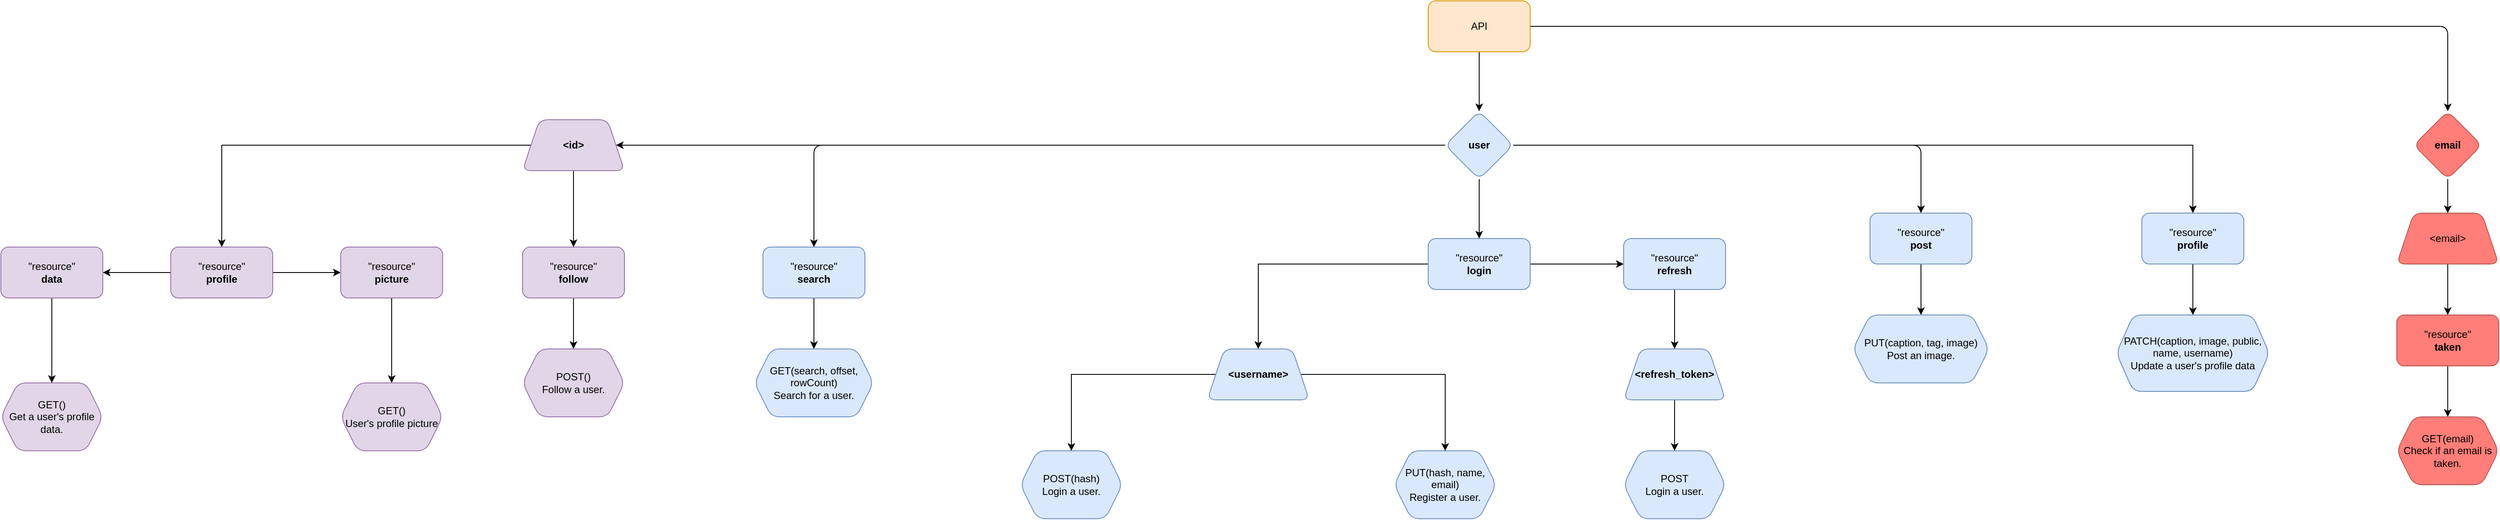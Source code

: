 <mxfile version="14.1.8" type="device"><diagram id="C5RBs43oDa-KdzZeNtuy" name="Page-1"><mxGraphModel dx="2600" dy="600" grid="1" gridSize="10" guides="1" tooltips="1" connect="1" arrows="1" fold="1" page="1" pageScale="1" pageWidth="827" pageHeight="1169" background="none" math="0" shadow="0"><root><mxCell id="WIyWlLk6GJQsqaUBKTNV-0"/><mxCell id="WIyWlLk6GJQsqaUBKTNV-1" parent="WIyWlLk6GJQsqaUBKTNV-0"/><mxCell id="qwiaXzNyyRg8c2Ssjbc4-4" value="" style="edgeStyle=orthogonalEdgeStyle;orthogonalLoop=1;jettySize=auto;html=1;" parent="WIyWlLk6GJQsqaUBKTNV-1" source="qwiaXzNyyRg8c2Ssjbc4-0" target="qwiaXzNyyRg8c2Ssjbc4-3" edge="1"><mxGeometry relative="1" as="geometry"/></mxCell><mxCell id="qwiaXzNyyRg8c2Ssjbc4-24" value="" style="edgeStyle=orthogonalEdgeStyle;orthogonalLoop=1;jettySize=auto;html=1;" parent="WIyWlLk6GJQsqaUBKTNV-1" source="qwiaXzNyyRg8c2Ssjbc4-0" target="qwiaXzNyyRg8c2Ssjbc4-23" edge="1"><mxGeometry relative="1" as="geometry"/></mxCell><mxCell id="qwiaXzNyyRg8c2Ssjbc4-0" value="API" style="whiteSpace=wrap;html=1;fillColor=#ffe6cc;strokeColor=#d79b00;rounded=1;" parent="WIyWlLk6GJQsqaUBKTNV-1" vertex="1"><mxGeometry x="360" y="30" width="120" height="60" as="geometry"/></mxCell><mxCell id="qwiaXzNyyRg8c2Ssjbc4-6" value="" style="edgeStyle=orthogonalEdgeStyle;orthogonalLoop=1;jettySize=auto;html=1;" parent="WIyWlLk6GJQsqaUBKTNV-1" source="qwiaXzNyyRg8c2Ssjbc4-3" target="qwiaXzNyyRg8c2Ssjbc4-5" edge="1"><mxGeometry relative="1" as="geometry"/></mxCell><mxCell id="qwiaXzNyyRg8c2Ssjbc4-8" value="" style="edgeStyle=orthogonalEdgeStyle;orthogonalLoop=1;jettySize=auto;html=1;" parent="WIyWlLk6GJQsqaUBKTNV-1" source="qwiaXzNyyRg8c2Ssjbc4-3" target="qwiaXzNyyRg8c2Ssjbc4-7" edge="1"><mxGeometry relative="1" as="geometry"/></mxCell><mxCell id="qwiaXzNyyRg8c2Ssjbc4-10" value="" style="edgeStyle=orthogonalEdgeStyle;orthogonalLoop=1;jettySize=auto;html=1;" parent="WIyWlLk6GJQsqaUBKTNV-1" source="qwiaXzNyyRg8c2Ssjbc4-3" target="qwiaXzNyyRg8c2Ssjbc4-9" edge="1"><mxGeometry relative="1" as="geometry"/></mxCell><mxCell id="kA6xWOmfYJ0jVYO5Uvoe-8" style="edgeStyle=orthogonalEdgeStyle;rounded=0;orthogonalLoop=1;jettySize=auto;html=1;entryX=1;entryY=0.5;entryDx=0;entryDy=0;" parent="WIyWlLk6GJQsqaUBKTNV-1" source="qwiaXzNyyRg8c2Ssjbc4-3" target="kA6xWOmfYJ0jVYO5Uvoe-4" edge="1"><mxGeometry relative="1" as="geometry"><mxPoint x="-200" y="170" as="targetPoint"/></mxGeometry></mxCell><mxCell id="BmaePWqrkdVZU0Os2W0W-12" style="edgeStyle=orthogonalEdgeStyle;rounded=0;orthogonalLoop=1;jettySize=auto;html=1;entryX=0.5;entryY=0;entryDx=0;entryDy=0;" parent="WIyWlLk6GJQsqaUBKTNV-1" source="qwiaXzNyyRg8c2Ssjbc4-3" target="BmaePWqrkdVZU0Os2W0W-11" edge="1"><mxGeometry relative="1" as="geometry"/></mxCell><mxCell id="qwiaXzNyyRg8c2Ssjbc4-3" value="&lt;b&gt;user&lt;/b&gt;" style="rhombus;whiteSpace=wrap;html=1;strokeColor=#6c8ebf;fillColor=#dae8fc;shadow=0;rounded=1;" parent="WIyWlLk6GJQsqaUBKTNV-1" vertex="1"><mxGeometry x="380" y="160" width="80" height="80" as="geometry"/></mxCell><mxCell id="qwiaXzNyyRg8c2Ssjbc4-12" value="" style="edgeStyle=orthogonalEdgeStyle;orthogonalLoop=1;jettySize=auto;html=1;" parent="WIyWlLk6GJQsqaUBKTNV-1" source="qwiaXzNyyRg8c2Ssjbc4-5" target="qwiaXzNyyRg8c2Ssjbc4-11" edge="1"><mxGeometry relative="1" as="geometry"/></mxCell><mxCell id="qwiaXzNyyRg8c2Ssjbc4-5" value="&quot;resource&quot;&lt;br&gt;&lt;b&gt;search&lt;/b&gt;" style="whiteSpace=wrap;html=1;strokeColor=#6c8ebf;fillColor=#dae8fc;rounded=1;" parent="WIyWlLk6GJQsqaUBKTNV-1" vertex="1"><mxGeometry x="-423" y="320" width="120" height="60" as="geometry"/></mxCell><mxCell id="kA6xWOmfYJ0jVYO5Uvoe-1" value="" style="edgeStyle=orthogonalEdgeStyle;rounded=0;orthogonalLoop=1;jettySize=auto;html=1;" parent="WIyWlLk6GJQsqaUBKTNV-1" source="qwiaXzNyyRg8c2Ssjbc4-7" target="kA6xWOmfYJ0jVYO5Uvoe-0" edge="1"><mxGeometry relative="1" as="geometry"/></mxCell><mxCell id="2i7ixEvURKw8tOx6tujT-6" value="" style="edgeStyle=orthogonalEdgeStyle;rounded=0;orthogonalLoop=1;jettySize=auto;html=1;" parent="WIyWlLk6GJQsqaUBKTNV-1" source="qwiaXzNyyRg8c2Ssjbc4-7" target="2i7ixEvURKw8tOx6tujT-5" edge="1"><mxGeometry relative="1" as="geometry"/></mxCell><mxCell id="qwiaXzNyyRg8c2Ssjbc4-7" value="&quot;resource&quot;&lt;br&gt;&lt;b&gt;login&lt;/b&gt;" style="whiteSpace=wrap;html=1;strokeColor=#6c8ebf;rounded=1;fillColor=#DAE8FC;" parent="WIyWlLk6GJQsqaUBKTNV-1" vertex="1"><mxGeometry x="360" y="310" width="120" height="60" as="geometry"/></mxCell><mxCell id="qwiaXzNyyRg8c2Ssjbc4-18" value="" style="edgeStyle=orthogonalEdgeStyle;orthogonalLoop=1;jettySize=auto;html=1;" parent="WIyWlLk6GJQsqaUBKTNV-1" source="qwiaXzNyyRg8c2Ssjbc4-9" target="qwiaXzNyyRg8c2Ssjbc4-17" edge="1"><mxGeometry relative="1" as="geometry"/></mxCell><mxCell id="qwiaXzNyyRg8c2Ssjbc4-9" value="&quot;resource&quot;&lt;br&gt;&lt;b&gt;post&lt;/b&gt;" style="whiteSpace=wrap;html=1;strokeColor=#6c8ebf;fillColor=#dae8fc;rounded=1;" parent="WIyWlLk6GJQsqaUBKTNV-1" vertex="1"><mxGeometry x="880" y="280" width="120" height="60" as="geometry"/></mxCell><mxCell id="qwiaXzNyyRg8c2Ssjbc4-11" value="GET(search, offset, rowCount)&lt;br&gt;Search for a user." style="shape=hexagon;perimeter=hexagonPerimeter2;whiteSpace=wrap;html=1;fixedSize=1;strokeColor=#6c8ebf;fillColor=#dae8fc;rounded=1;" parent="WIyWlLk6GJQsqaUBKTNV-1" vertex="1"><mxGeometry x="-433" y="440" width="140" height="80" as="geometry"/></mxCell><mxCell id="qwiaXzNyyRg8c2Ssjbc4-13" value="&lt;div&gt;POST(&lt;span&gt;hash)&lt;/span&gt;&lt;/div&gt;&lt;div&gt;Login a user.&lt;/div&gt;" style="shape=hexagon;perimeter=hexagonPerimeter2;whiteSpace=wrap;html=1;fixedSize=1;strokeColor=#6c8ebf;fillColor=#dae8fc;rounded=1;" parent="WIyWlLk6GJQsqaUBKTNV-1" vertex="1"><mxGeometry x="-120" y="560" width="120" height="80" as="geometry"/></mxCell><mxCell id="qwiaXzNyyRg8c2Ssjbc4-15" value="&lt;div&gt;PUT(hash, name, email)&lt;/div&gt;&lt;div&gt;Register a user.&lt;/div&gt;" style="shape=hexagon;perimeter=hexagonPerimeter2;whiteSpace=wrap;html=1;fixedSize=1;strokeColor=#6c8ebf;fillColor=#dae8fc;rounded=1;" parent="WIyWlLk6GJQsqaUBKTNV-1" vertex="1"><mxGeometry x="320" y="560" width="120" height="80" as="geometry"/></mxCell><mxCell id="qwiaXzNyyRg8c2Ssjbc4-17" value="&lt;div&gt;PUT(caption, tag, image)&lt;/div&gt;&lt;div&gt;Post an image.&lt;/div&gt;" style="shape=hexagon;perimeter=hexagonPerimeter2;whiteSpace=wrap;html=1;fixedSize=1;strokeColor=#6c8ebf;fillColor=#dae8fc;rounded=1;" parent="WIyWlLk6GJQsqaUBKTNV-1" vertex="1"><mxGeometry x="860" y="400" width="160" height="80" as="geometry"/></mxCell><mxCell id="kA6xWOmfYJ0jVYO5Uvoe-12" value="" style="edgeStyle=orthogonalEdgeStyle;rounded=0;orthogonalLoop=1;jettySize=auto;html=1;" parent="WIyWlLk6GJQsqaUBKTNV-1" source="qwiaXzNyyRg8c2Ssjbc4-23" target="kA6xWOmfYJ0jVYO5Uvoe-11" edge="1"><mxGeometry relative="1" as="geometry"/></mxCell><mxCell id="qwiaXzNyyRg8c2Ssjbc4-23" value="&lt;b&gt;email&lt;/b&gt;" style="rhombus;whiteSpace=wrap;html=1;strokeColor=#b85450;rounded=1;fillColor=#FF7E79;" parent="WIyWlLk6GJQsqaUBKTNV-1" vertex="1"><mxGeometry x="1520" y="160" width="80" height="80" as="geometry"/></mxCell><mxCell id="qwiaXzNyyRg8c2Ssjbc4-28" value="" style="edgeStyle=orthogonalEdgeStyle;orthogonalLoop=1;jettySize=auto;html=1;" parent="WIyWlLk6GJQsqaUBKTNV-1" source="qwiaXzNyyRg8c2Ssjbc4-25" target="qwiaXzNyyRg8c2Ssjbc4-27" edge="1"><mxGeometry relative="1" as="geometry"/></mxCell><mxCell id="qwiaXzNyyRg8c2Ssjbc4-25" value="&quot;resource&quot;&lt;br&gt;&lt;b&gt;taken&lt;/b&gt;" style="whiteSpace=wrap;html=1;strokeColor=#b85450;rounded=1;fillColor=#FF7E79;" parent="WIyWlLk6GJQsqaUBKTNV-1" vertex="1"><mxGeometry x="1500" y="400" width="120" height="60" as="geometry"/></mxCell><mxCell id="qwiaXzNyyRg8c2Ssjbc4-27" value="&lt;div&gt;GET(email)&lt;/div&gt;&lt;div&gt;Check if an email is taken.&lt;/div&gt;" style="shape=hexagon;perimeter=hexagonPerimeter2;whiteSpace=wrap;html=1;fixedSize=1;strokeColor=#b85450;rounded=1;fillColor=#FF7E79;" parent="WIyWlLk6GJQsqaUBKTNV-1" vertex="1"><mxGeometry x="1500" y="520" width="120" height="80" as="geometry"/></mxCell><mxCell id="kA6xWOmfYJ0jVYO5Uvoe-10" value="" style="edgeStyle=orthogonalEdgeStyle;rounded=0;orthogonalLoop=1;jettySize=auto;html=1;" parent="WIyWlLk6GJQsqaUBKTNV-1" source="qwiaXzNyyRg8c2Ssjbc4-29" target="qwiaXzNyyRg8c2Ssjbc4-31" edge="1"><mxGeometry relative="1" as="geometry"/></mxCell><mxCell id="qwiaXzNyyRg8c2Ssjbc4-29" value="&quot;resource&quot;&lt;br&gt;&lt;b&gt;follow&lt;/b&gt;" style="whiteSpace=wrap;html=1;strokeColor=#9673a6;fillColor=#e1d5e7;rounded=1;" parent="WIyWlLk6GJQsqaUBKTNV-1" vertex="1"><mxGeometry x="-706" y="320" width="120" height="60" as="geometry"/></mxCell><mxCell id="qwiaXzNyyRg8c2Ssjbc4-31" value="&lt;div&gt;POST()&lt;/div&gt;&lt;div&gt;Follow a user.&lt;br&gt;&lt;/div&gt;" style="shape=hexagon;perimeter=hexagonPerimeter2;whiteSpace=wrap;html=1;fixedSize=1;strokeColor=#9673a6;fillColor=#e1d5e7;rounded=1;" parent="WIyWlLk6GJQsqaUBKTNV-1" vertex="1"><mxGeometry x="-706" y="440" width="120" height="80" as="geometry"/></mxCell><mxCell id="kA6xWOmfYJ0jVYO5Uvoe-2" style="edgeStyle=orthogonalEdgeStyle;rounded=0;orthogonalLoop=1;jettySize=auto;html=1;entryX=0.5;entryY=0;entryDx=0;entryDy=0;" parent="WIyWlLk6GJQsqaUBKTNV-1" source="kA6xWOmfYJ0jVYO5Uvoe-0" target="qwiaXzNyyRg8c2Ssjbc4-13" edge="1"><mxGeometry relative="1" as="geometry"/></mxCell><mxCell id="kA6xWOmfYJ0jVYO5Uvoe-3" style="edgeStyle=orthogonalEdgeStyle;rounded=0;orthogonalLoop=1;jettySize=auto;html=1;entryX=0.5;entryY=0;entryDx=0;entryDy=0;" parent="WIyWlLk6GJQsqaUBKTNV-1" source="kA6xWOmfYJ0jVYO5Uvoe-0" target="qwiaXzNyyRg8c2Ssjbc4-15" edge="1"><mxGeometry relative="1" as="geometry"/></mxCell><mxCell id="kA6xWOmfYJ0jVYO5Uvoe-0" value="&lt;b&gt;&amp;lt;username&amp;gt;&lt;/b&gt;" style="shape=trapezoid;perimeter=trapezoidPerimeter;whiteSpace=wrap;html=1;fixedSize=1;rounded=1;strokeColor=#6c8ebf;fillColor=#dae8fc;" parent="WIyWlLk6GJQsqaUBKTNV-1" vertex="1"><mxGeometry x="100" y="440" width="120" height="60" as="geometry"/></mxCell><mxCell id="kA6xWOmfYJ0jVYO5Uvoe-9" value="" style="edgeStyle=orthogonalEdgeStyle;rounded=0;orthogonalLoop=1;jettySize=auto;html=1;" parent="WIyWlLk6GJQsqaUBKTNV-1" source="kA6xWOmfYJ0jVYO5Uvoe-4" target="qwiaXzNyyRg8c2Ssjbc4-29" edge="1"><mxGeometry relative="1" as="geometry"/></mxCell><mxCell id="pBkB0Z9ugbkbI7Pu7uuD-2" value="" style="edgeStyle=orthogonalEdgeStyle;rounded=0;orthogonalLoop=1;jettySize=auto;html=1;" parent="WIyWlLk6GJQsqaUBKTNV-1" source="kA6xWOmfYJ0jVYO5Uvoe-4" target="pBkB0Z9ugbkbI7Pu7uuD-1" edge="1"><mxGeometry relative="1" as="geometry"/></mxCell><mxCell id="kA6xWOmfYJ0jVYO5Uvoe-4" value="&lt;b&gt;&amp;lt;id&amp;gt;&lt;/b&gt;" style="shape=trapezoid;perimeter=trapezoidPerimeter;whiteSpace=wrap;html=1;fixedSize=1;rounded=1;strokeColor=#9673a6;fillColor=#e1d5e7;" parent="WIyWlLk6GJQsqaUBKTNV-1" vertex="1"><mxGeometry x="-706" y="170" width="120" height="60" as="geometry"/></mxCell><mxCell id="kA6xWOmfYJ0jVYO5Uvoe-13" value="" style="edgeStyle=orthogonalEdgeStyle;rounded=0;orthogonalLoop=1;jettySize=auto;html=1;" parent="WIyWlLk6GJQsqaUBKTNV-1" source="kA6xWOmfYJ0jVYO5Uvoe-11" target="qwiaXzNyyRg8c2Ssjbc4-25" edge="1"><mxGeometry relative="1" as="geometry"/></mxCell><mxCell id="kA6xWOmfYJ0jVYO5Uvoe-11" value="&amp;lt;email&amp;gt;" style="shape=trapezoid;perimeter=trapezoidPerimeter;whiteSpace=wrap;html=1;fixedSize=1;rounded=1;strokeColor=#b85450;fillColor=#FF7E79;" parent="WIyWlLk6GJQsqaUBKTNV-1" vertex="1"><mxGeometry x="1500" y="280" width="120" height="60" as="geometry"/></mxCell><mxCell id="2i7ixEvURKw8tOx6tujT-4" value="" style="edgeStyle=orthogonalEdgeStyle;rounded=0;orthogonalLoop=1;jettySize=auto;html=1;" parent="WIyWlLk6GJQsqaUBKTNV-1" source="2i7ixEvURKw8tOx6tujT-1" target="2i7ixEvURKw8tOx6tujT-3" edge="1"><mxGeometry relative="1" as="geometry"/></mxCell><mxCell id="2i7ixEvURKw8tOx6tujT-1" value="&lt;b&gt;&amp;lt;refresh_token&amp;gt;&lt;/b&gt;" style="shape=trapezoid;perimeter=trapezoidPerimeter;whiteSpace=wrap;html=1;fixedSize=1;rounded=1;strokeColor=#6c8ebf;fillColor=#DAE8FC;" parent="WIyWlLk6GJQsqaUBKTNV-1" vertex="1"><mxGeometry x="590" y="440" width="120" height="60" as="geometry"/></mxCell><mxCell id="2i7ixEvURKw8tOx6tujT-3" value="POST&lt;br&gt;Login a user." style="shape=hexagon;perimeter=hexagonPerimeter2;whiteSpace=wrap;html=1;fixedSize=1;rounded=1;strokeColor=#6c8ebf;fillColor=#DAE8FC;" parent="WIyWlLk6GJQsqaUBKTNV-1" vertex="1"><mxGeometry x="590" y="560" width="120" height="80" as="geometry"/></mxCell><mxCell id="2i7ixEvURKw8tOx6tujT-7" style="edgeStyle=orthogonalEdgeStyle;rounded=0;orthogonalLoop=1;jettySize=auto;html=1;" parent="WIyWlLk6GJQsqaUBKTNV-1" source="2i7ixEvURKw8tOx6tujT-5" target="2i7ixEvURKw8tOx6tujT-1" edge="1"><mxGeometry relative="1" as="geometry"/></mxCell><mxCell id="2i7ixEvURKw8tOx6tujT-5" value="&quot;resource&quot;&lt;br&gt;&lt;b&gt;refresh&lt;/b&gt;" style="whiteSpace=wrap;html=1;rounded=1;strokeColor=#6c8ebf;fillColor=#DAE8FC;" parent="WIyWlLk6GJQsqaUBKTNV-1" vertex="1"><mxGeometry x="590" y="310" width="120" height="60" as="geometry"/></mxCell><mxCell id="BmaePWqrkdVZU0Os2W0W-19" value="" style="edgeStyle=orthogonalEdgeStyle;rounded=0;orthogonalLoop=1;jettySize=auto;html=1;" parent="WIyWlLk6GJQsqaUBKTNV-1" source="BmaePWqrkdVZU0Os2W0W-11" target="BmaePWqrkdVZU0Os2W0W-18" edge="1"><mxGeometry relative="1" as="geometry"/></mxCell><mxCell id="BmaePWqrkdVZU0Os2W0W-11" value="&quot;resource&quot;&lt;br&gt;&lt;b&gt;profile&lt;/b&gt;" style="rounded=1;whiteSpace=wrap;html=1;fillColor=#dae8fc;strokeColor=#6c8ebf;" parent="WIyWlLk6GJQsqaUBKTNV-1" vertex="1"><mxGeometry x="1200" y="280" width="120" height="60" as="geometry"/></mxCell><mxCell id="BmaePWqrkdVZU0Os2W0W-18" value="PATCH(caption, image, public, name, username)&lt;br&gt;Update a user's profile data" style="shape=hexagon;perimeter=hexagonPerimeter2;whiteSpace=wrap;html=1;fixedSize=1;rounded=1;strokeColor=#6c8ebf;fillColor=#dae8fc;" parent="WIyWlLk6GJQsqaUBKTNV-1" vertex="1"><mxGeometry x="1170" y="400" width="180" height="90" as="geometry"/></mxCell><mxCell id="FnBWWF0_g8o72ThUkycZ-2" value="" style="edgeStyle=orthogonalEdgeStyle;rounded=0;orthogonalLoop=1;jettySize=auto;html=1;" parent="WIyWlLk6GJQsqaUBKTNV-1" source="pBkB0Z9ugbkbI7Pu7uuD-1" target="FnBWWF0_g8o72ThUkycZ-1" edge="1"><mxGeometry relative="1" as="geometry"/></mxCell><mxCell id="FnBWWF0_g8o72ThUkycZ-5" value="" style="edgeStyle=orthogonalEdgeStyle;rounded=0;orthogonalLoop=1;jettySize=auto;html=1;" parent="WIyWlLk6GJQsqaUBKTNV-1" source="pBkB0Z9ugbkbI7Pu7uuD-1" target="FnBWWF0_g8o72ThUkycZ-4" edge="1"><mxGeometry relative="1" as="geometry"/></mxCell><mxCell id="pBkB0Z9ugbkbI7Pu7uuD-1" value="&quot;resource&quot;&lt;br&gt;&lt;b&gt;profile&lt;/b&gt;" style="whiteSpace=wrap;html=1;rounded=1;strokeColor=#9673a6;fillColor=#e1d5e7;" parent="WIyWlLk6GJQsqaUBKTNV-1" vertex="1"><mxGeometry x="-1120" y="320" width="120" height="60" as="geometry"/></mxCell><mxCell id="pBkB0Z9ugbkbI7Pu7uuD-6" value="&lt;span&gt;GET()&lt;/span&gt;&lt;br&gt;&lt;span&gt;Get a user's profile data.&lt;br&gt;&lt;/span&gt;" style="shape=hexagon;perimeter=hexagonPerimeter2;whiteSpace=wrap;html=1;fixedSize=1;rounded=1;strokeColor=#9673a6;fillColor=#e1d5e7;" parent="WIyWlLk6GJQsqaUBKTNV-1" vertex="1"><mxGeometry x="-1320" y="480" width="120" height="80" as="geometry"/></mxCell><mxCell id="FnBWWF0_g8o72ThUkycZ-3" value="" style="edgeStyle=orthogonalEdgeStyle;rounded=0;orthogonalLoop=1;jettySize=auto;html=1;" parent="WIyWlLk6GJQsqaUBKTNV-1" source="FnBWWF0_g8o72ThUkycZ-1" target="pBkB0Z9ugbkbI7Pu7uuD-6" edge="1"><mxGeometry relative="1" as="geometry"/></mxCell><mxCell id="FnBWWF0_g8o72ThUkycZ-1" value="&quot;resource&quot;&lt;br&gt;&lt;b&gt;data&lt;/b&gt;" style="whiteSpace=wrap;html=1;rounded=1;strokeColor=#9673a6;fillColor=#e1d5e7;" parent="WIyWlLk6GJQsqaUBKTNV-1" vertex="1"><mxGeometry x="-1320" y="320" width="120" height="60" as="geometry"/></mxCell><mxCell id="FnBWWF0_g8o72ThUkycZ-7" value="" style="edgeStyle=orthogonalEdgeStyle;rounded=0;orthogonalLoop=1;jettySize=auto;html=1;" parent="WIyWlLk6GJQsqaUBKTNV-1" source="FnBWWF0_g8o72ThUkycZ-4" target="FnBWWF0_g8o72ThUkycZ-6" edge="1"><mxGeometry relative="1" as="geometry"/></mxCell><mxCell id="FnBWWF0_g8o72ThUkycZ-4" value="&quot;resource&quot;&lt;br&gt;&lt;b&gt;picture&lt;/b&gt;" style="whiteSpace=wrap;html=1;rounded=1;strokeColor=#9673a6;fillColor=#e1d5e7;" parent="WIyWlLk6GJQsqaUBKTNV-1" vertex="1"><mxGeometry x="-920" y="320" width="120" height="60" as="geometry"/></mxCell><mxCell id="FnBWWF0_g8o72ThUkycZ-6" value="GET()&lt;br&gt;User's profile picture" style="shape=hexagon;perimeter=hexagonPerimeter2;whiteSpace=wrap;html=1;fixedSize=1;rounded=1;strokeColor=#9673a6;fillColor=#e1d5e7;" parent="WIyWlLk6GJQsqaUBKTNV-1" vertex="1"><mxGeometry x="-920" y="480" width="120" height="80" as="geometry"/></mxCell></root></mxGraphModel></diagram></mxfile>